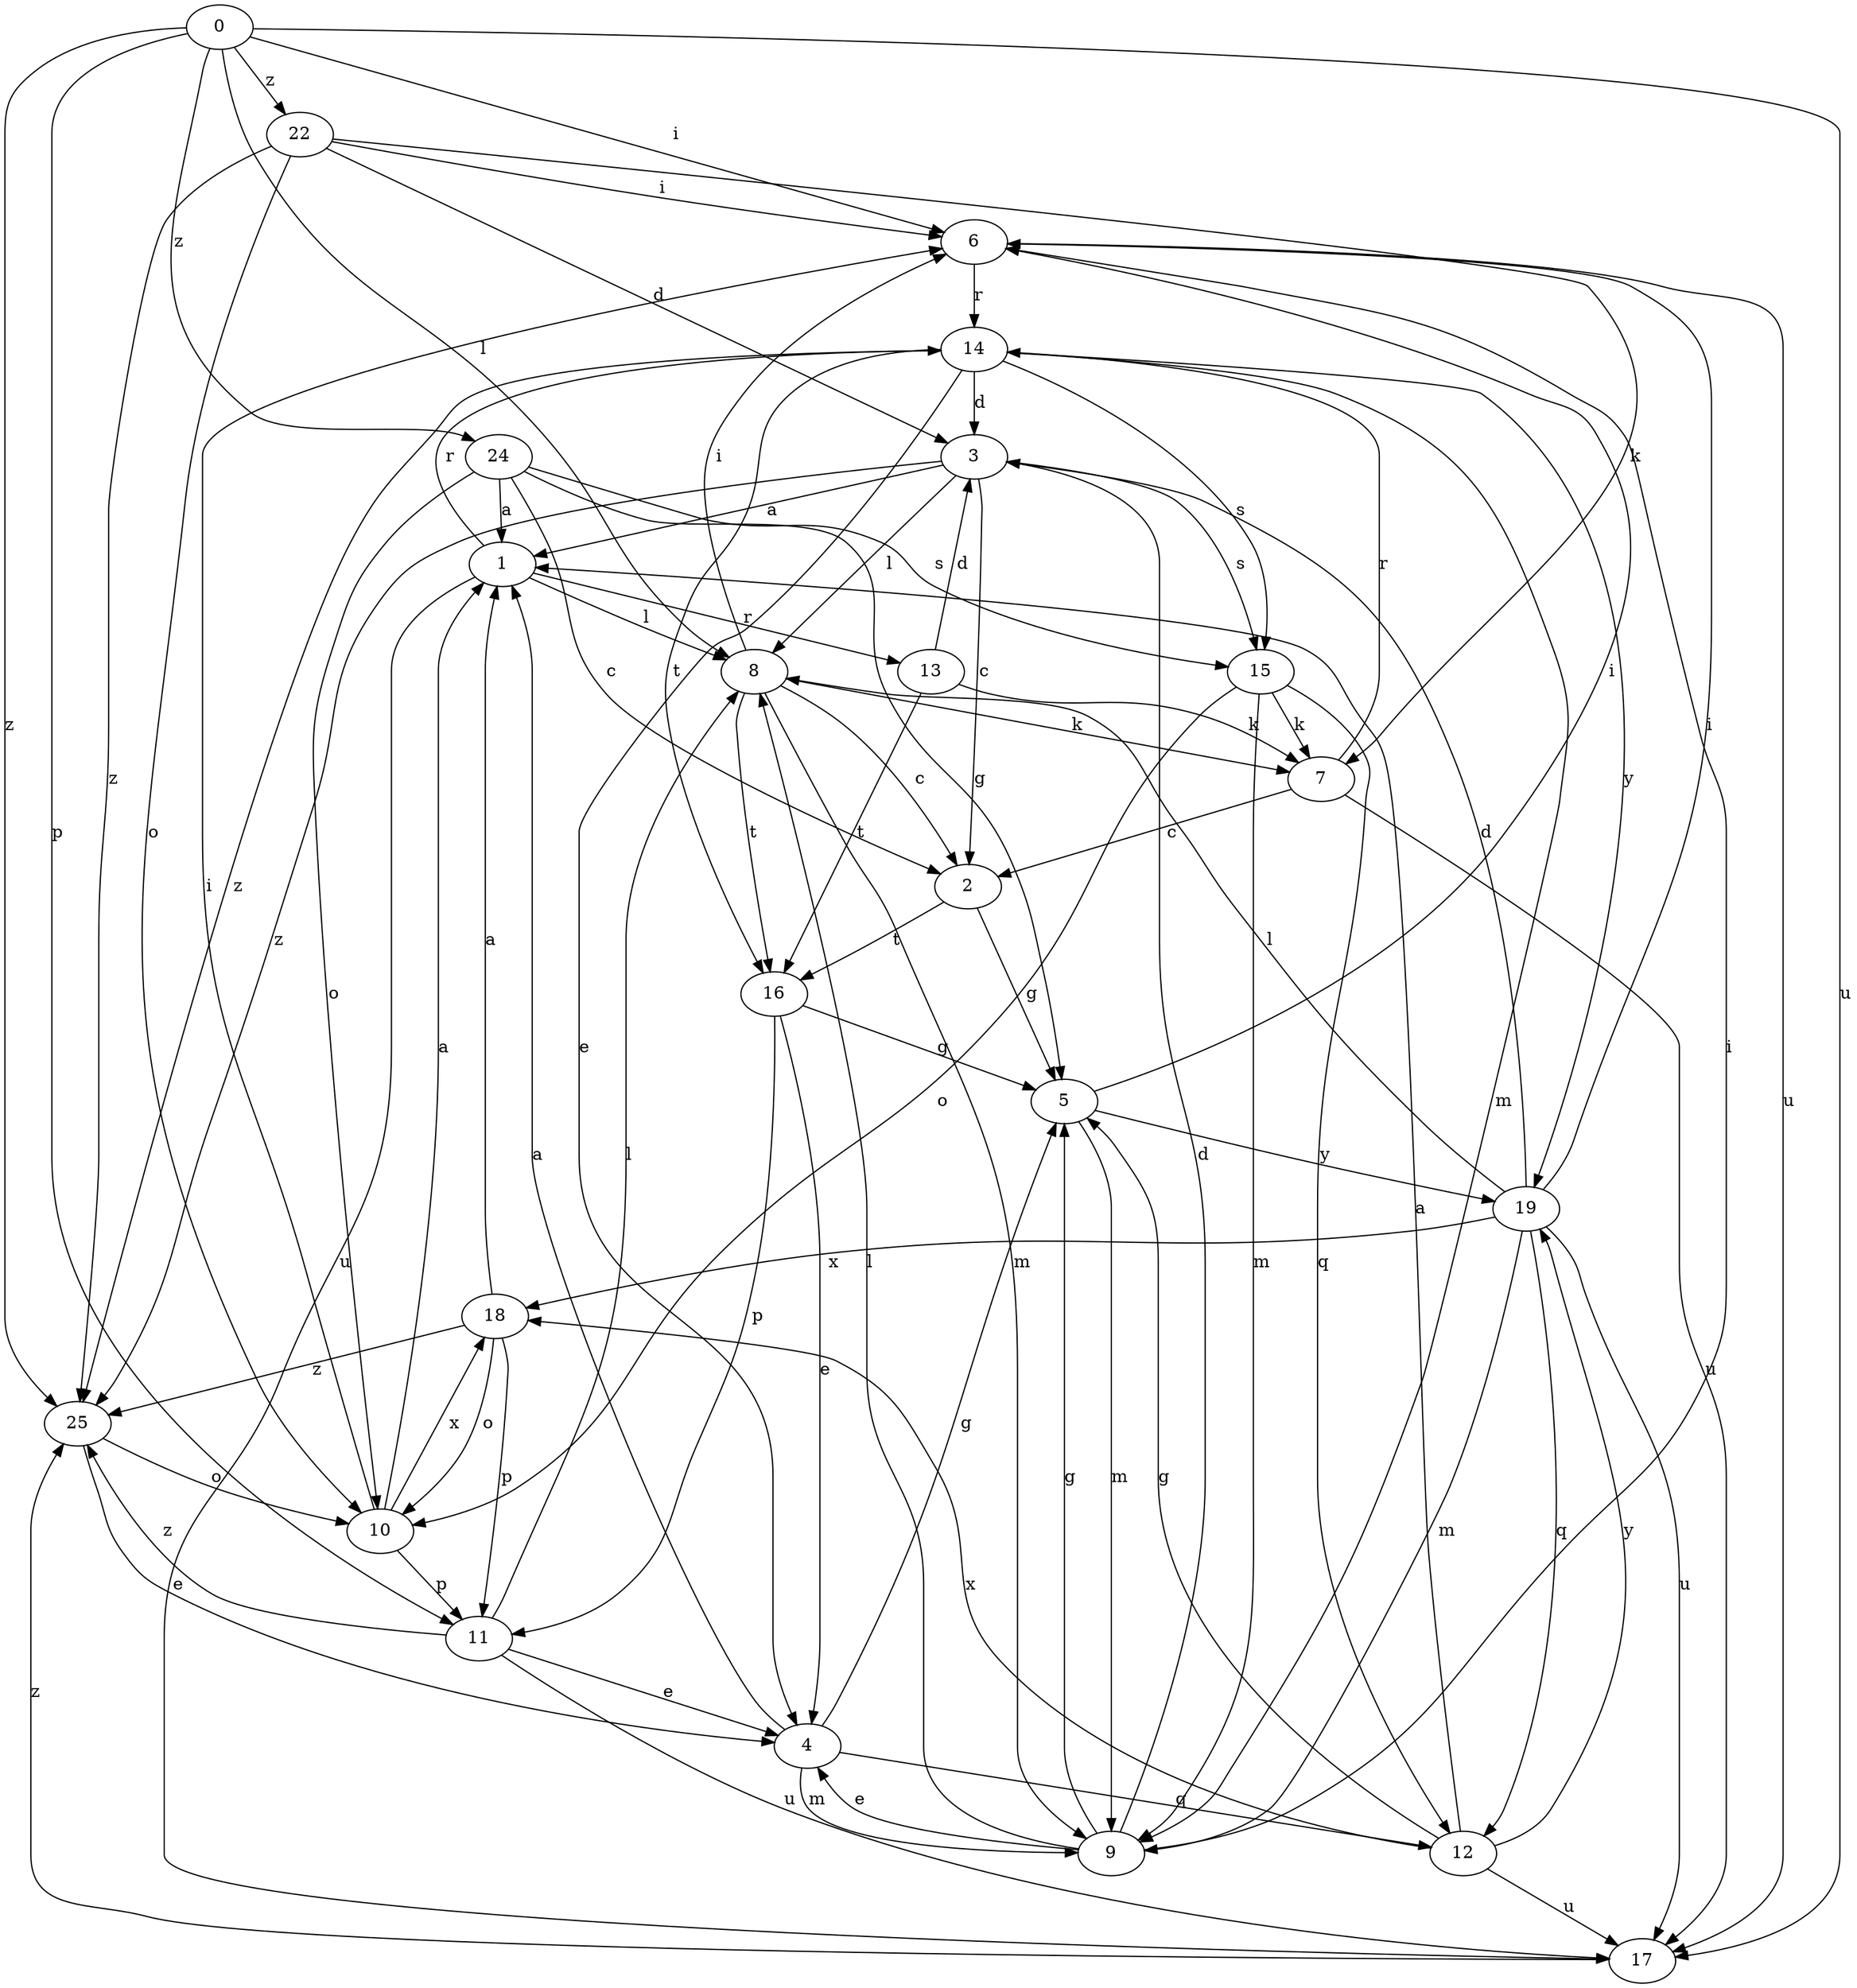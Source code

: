 strict digraph  {
0;
1;
2;
3;
4;
5;
6;
7;
8;
9;
10;
11;
12;
13;
14;
15;
16;
17;
18;
19;
22;
24;
25;
0 -> 6  [label=i];
0 -> 8  [label=l];
0 -> 11  [label=p];
0 -> 17  [label=u];
0 -> 22  [label=z];
0 -> 24  [label=z];
0 -> 25  [label=z];
1 -> 8  [label=l];
1 -> 13  [label=r];
1 -> 14  [label=r];
1 -> 17  [label=u];
2 -> 5  [label=g];
2 -> 16  [label=t];
3 -> 1  [label=a];
3 -> 2  [label=c];
3 -> 8  [label=l];
3 -> 15  [label=s];
3 -> 25  [label=z];
4 -> 1  [label=a];
4 -> 5  [label=g];
4 -> 9  [label=m];
4 -> 12  [label=q];
5 -> 6  [label=i];
5 -> 9  [label=m];
5 -> 19  [label=y];
6 -> 14  [label=r];
6 -> 17  [label=u];
7 -> 2  [label=c];
7 -> 14  [label=r];
7 -> 17  [label=u];
8 -> 2  [label=c];
8 -> 6  [label=i];
8 -> 7  [label=k];
8 -> 9  [label=m];
8 -> 16  [label=t];
9 -> 3  [label=d];
9 -> 4  [label=e];
9 -> 5  [label=g];
9 -> 6  [label=i];
9 -> 8  [label=l];
10 -> 1  [label=a];
10 -> 6  [label=i];
10 -> 11  [label=p];
10 -> 18  [label=x];
11 -> 4  [label=e];
11 -> 8  [label=l];
11 -> 17  [label=u];
11 -> 25  [label=z];
12 -> 1  [label=a];
12 -> 5  [label=g];
12 -> 17  [label=u];
12 -> 18  [label=x];
12 -> 19  [label=y];
13 -> 3  [label=d];
13 -> 7  [label=k];
13 -> 16  [label=t];
14 -> 3  [label=d];
14 -> 4  [label=e];
14 -> 9  [label=m];
14 -> 15  [label=s];
14 -> 16  [label=t];
14 -> 19  [label=y];
14 -> 25  [label=z];
15 -> 7  [label=k];
15 -> 9  [label=m];
15 -> 10  [label=o];
15 -> 12  [label=q];
16 -> 4  [label=e];
16 -> 5  [label=g];
16 -> 11  [label=p];
17 -> 25  [label=z];
18 -> 1  [label=a];
18 -> 10  [label=o];
18 -> 11  [label=p];
18 -> 25  [label=z];
19 -> 3  [label=d];
19 -> 6  [label=i];
19 -> 8  [label=l];
19 -> 9  [label=m];
19 -> 12  [label=q];
19 -> 17  [label=u];
19 -> 18  [label=x];
22 -> 3  [label=d];
22 -> 6  [label=i];
22 -> 7  [label=k];
22 -> 10  [label=o];
22 -> 25  [label=z];
24 -> 1  [label=a];
24 -> 2  [label=c];
24 -> 5  [label=g];
24 -> 10  [label=o];
24 -> 15  [label=s];
25 -> 4  [label=e];
25 -> 10  [label=o];
}

